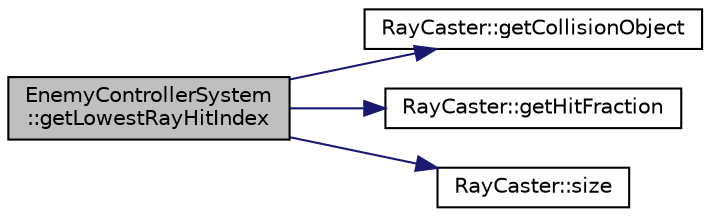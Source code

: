 digraph "EnemyControllerSystem::getLowestRayHitIndex"
{
 // INTERACTIVE_SVG=YES
 // LATEX_PDF_SIZE
  edge [fontname="Helvetica",fontsize="10",labelfontname="Helvetica",labelfontsize="10"];
  node [fontname="Helvetica",fontsize="10",shape=record];
  rankdir="LR";
  Node1 [label="EnemyControllerSystem\l::getLowestRayHitIndex",height=0.2,width=0.4,color="black", fillcolor="grey75", style="filled", fontcolor="black",tooltip=" "];
  Node1 -> Node2 [color="midnightblue",fontsize="10",style="solid",fontname="Helvetica"];
  Node2 [label="RayCaster::getCollisionObject",height=0.2,width=0.4,color="black", fillcolor="white", style="filled",URL="$d3/dbc/class_ray_caster.html#a45c26b33e25a86d40d13ac887c0a78ca",tooltip=" "];
  Node1 -> Node3 [color="midnightblue",fontsize="10",style="solid",fontname="Helvetica"];
  Node3 [label="RayCaster::getHitFraction",height=0.2,width=0.4,color="black", fillcolor="white", style="filled",URL="$d3/dbc/class_ray_caster.html#a65d444adaed1585db97b1c6361d54265",tooltip=" "];
  Node1 -> Node4 [color="midnightblue",fontsize="10",style="solid",fontname="Helvetica"];
  Node4 [label="RayCaster::size",height=0.2,width=0.4,color="black", fillcolor="white", style="filled",URL="$d3/dbc/class_ray_caster.html#a85220b230435f4132f72a1ae9304b632",tooltip=" "];
}
